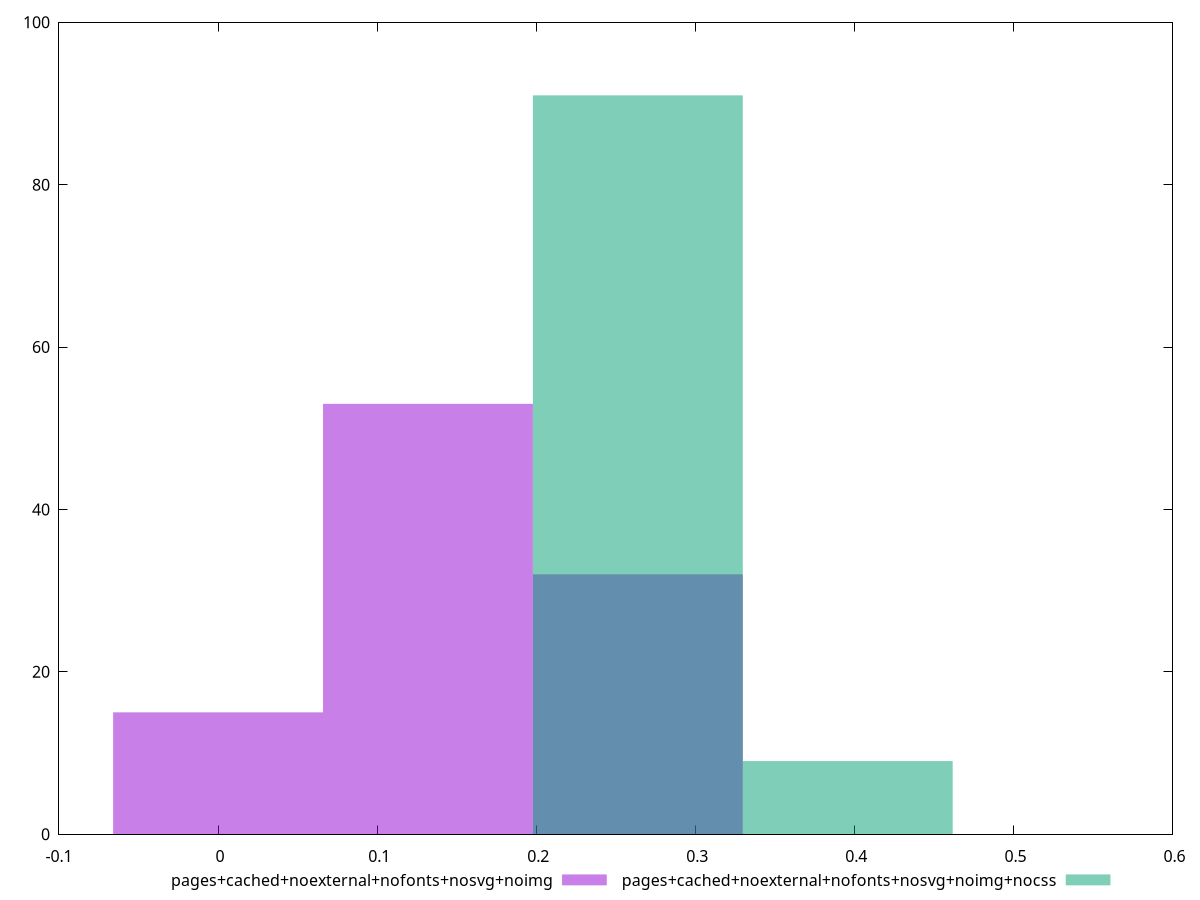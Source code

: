 reset
set terminal svg size 640, 500 enhanced background rgb 'white'
set output "reprap/cumulative-layout-shift/comparison/histogram/11_vs_12.svg"

$pagesCachedNoexternalNofontsNosvgNoimg <<EOF
0.13194564494128466 53
0.2638912898825693 32
0 15
EOF

$pagesCachedNoexternalNofontsNosvgNoimgNocss <<EOF
0.2638912898825693 91
0.39583693482385396 9
EOF

set key outside below
set boxwidth 0.13194564494128466
set yrange [0:100]
set style fill transparent solid 0.5 noborder

plot \
  $pagesCachedNoexternalNofontsNosvgNoimg title "pages+cached+noexternal+nofonts+nosvg+noimg" with boxes, \
  $pagesCachedNoexternalNofontsNosvgNoimgNocss title "pages+cached+noexternal+nofonts+nosvg+noimg+nocss" with boxes, \


reset